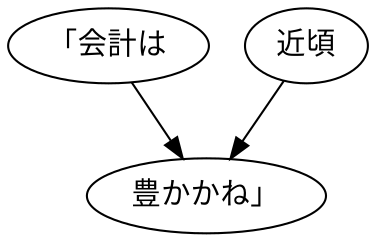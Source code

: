 digraph graph5468 {
	node0 [label="「会計は"];
	node1 [label="近頃"];
	node2 [label="豊かかね」"];
	node0 -> node2;
	node1 -> node2;
}
